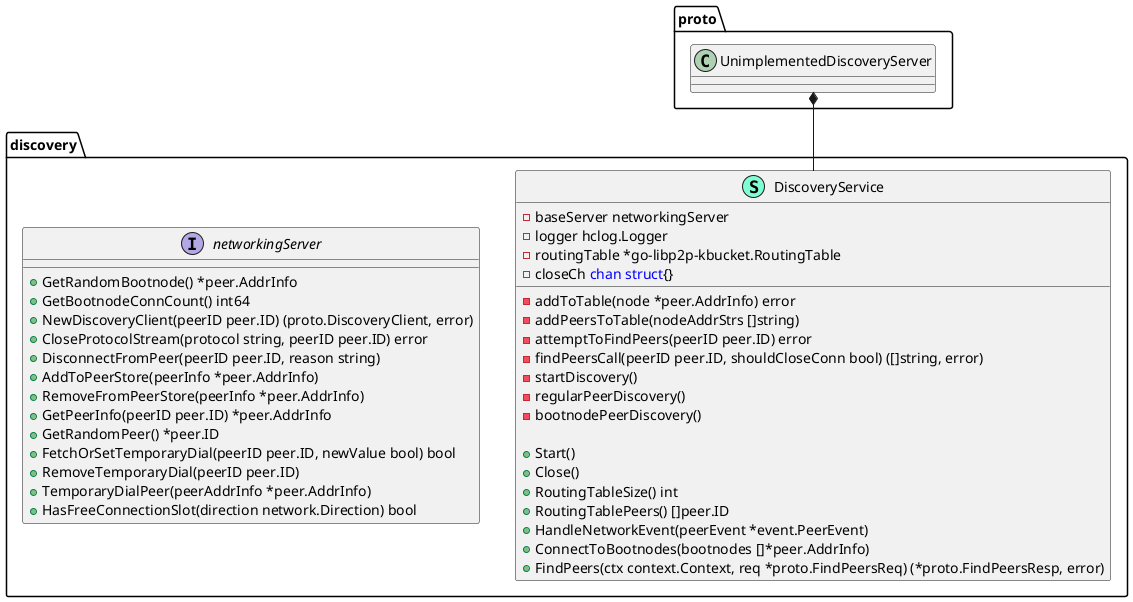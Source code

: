 @startuml
namespace discovery {
    class DiscoveryService << (S,Aquamarine) >> {
        - baseServer networkingServer
        - logger hclog.Logger
        - routingTable *go-libp2p-kbucket.RoutingTable
        - closeCh <font color=blue>chan</font> <font color=blue>struct</font>{}

        - addToTable(node *peer.AddrInfo) error
        - addPeersToTable(nodeAddrStrs []string) 
        - attemptToFindPeers(peerID peer.ID) error
        - findPeersCall(peerID peer.ID, shouldCloseConn bool) ([]string, error)
        - startDiscovery() 
        - regularPeerDiscovery() 
        - bootnodePeerDiscovery() 

        + Start() 
        + Close() 
        + RoutingTableSize() int
        + RoutingTablePeers() []peer.ID
        + HandleNetworkEvent(peerEvent *event.PeerEvent) 
        + ConnectToBootnodes(bootnodes []*peer.AddrInfo) 
        + FindPeers(ctx context.Context, req *proto.FindPeersReq) (*proto.FindPeersResp, error)

    }
    interface networkingServer  {
        + GetRandomBootnode() *peer.AddrInfo
        + GetBootnodeConnCount() int64
        + NewDiscoveryClient(peerID peer.ID) (proto.DiscoveryClient, error)
        + CloseProtocolStream(protocol string, peerID peer.ID) error
        + DisconnectFromPeer(peerID peer.ID, reason string) 
        + AddToPeerStore(peerInfo *peer.AddrInfo) 
        + RemoveFromPeerStore(peerInfo *peer.AddrInfo) 
        + GetPeerInfo(peerID peer.ID) *peer.AddrInfo
        + GetRandomPeer() *peer.ID
        + FetchOrSetTemporaryDial(peerID peer.ID, newValue bool) bool
        + RemoveTemporaryDial(peerID peer.ID) 
        + TemporaryDialPeer(peerAddrInfo *peer.AddrInfo) 
        + HasFreeConnectionSlot(direction network.Direction) bool

    }
}
"proto.UnimplementedDiscoveryServer" *-- "discovery.DiscoveryService"


@enduml
